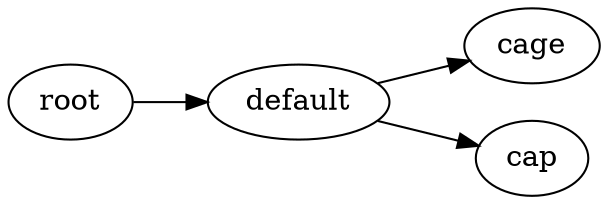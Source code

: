 digraph default {
	graph [rankdir=LR]
	root_1 [label=root href="javascript:s=&quot;\(\)\nNone&quot;; console.log(s); alert(s);"]
	default_2 [label=default href="javascript:s=&quot;\(&#x27;default&#x27;,\)\nSphericalCap&quot;; console.log(s); alert(s);" tooltip=SphericalCap]
	cage_3 [label=cage href="javascript:s=&quot;\(&#x27;default&#x27;,\ &#x27;cage&#x27;\)\nSphere&quot;; console.log(s); alert(s);" tooltip=Sphere]
	cap_4 [label=cap href="javascript:s=&quot;\(&#x27;default&#x27;,\ &#x27;cap&#x27;\)\nRotateExtrude&quot;; console.log(s); alert(s);" tooltip=RotateExtrude]
	root_1 -> default_2
	default_2 -> cage_3
	default_2 -> cap_4
}
